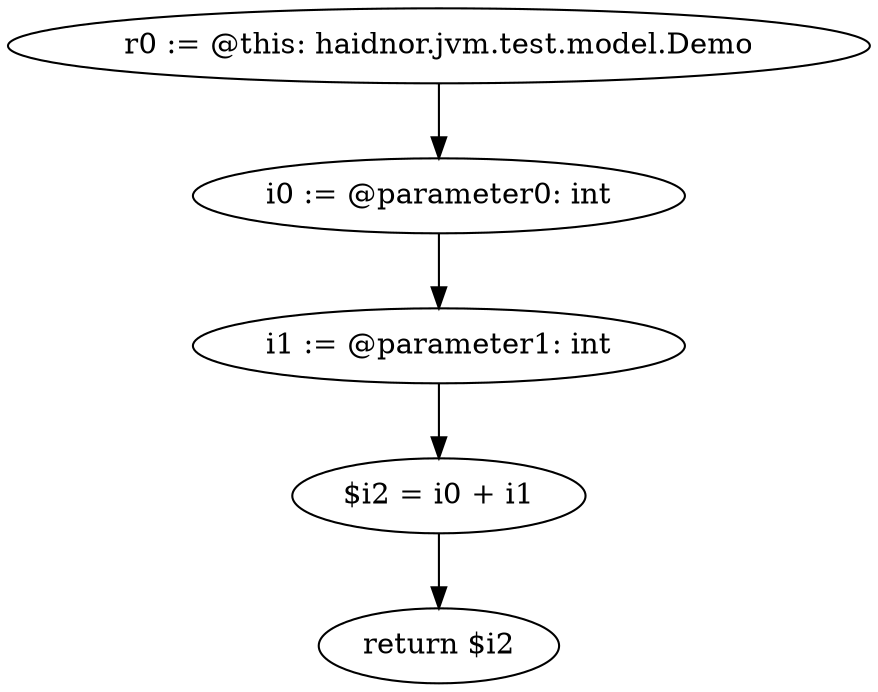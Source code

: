 digraph "unitGraph" {
    "r0 := @this: haidnor.jvm.test.model.Demo"
    "i0 := @parameter0: int"
    "i1 := @parameter1: int"
    "$i2 = i0 + i1"
    "return $i2"
    "r0 := @this: haidnor.jvm.test.model.Demo"->"i0 := @parameter0: int";
    "i0 := @parameter0: int"->"i1 := @parameter1: int";
    "i1 := @parameter1: int"->"$i2 = i0 + i1";
    "$i2 = i0 + i1"->"return $i2";
}
